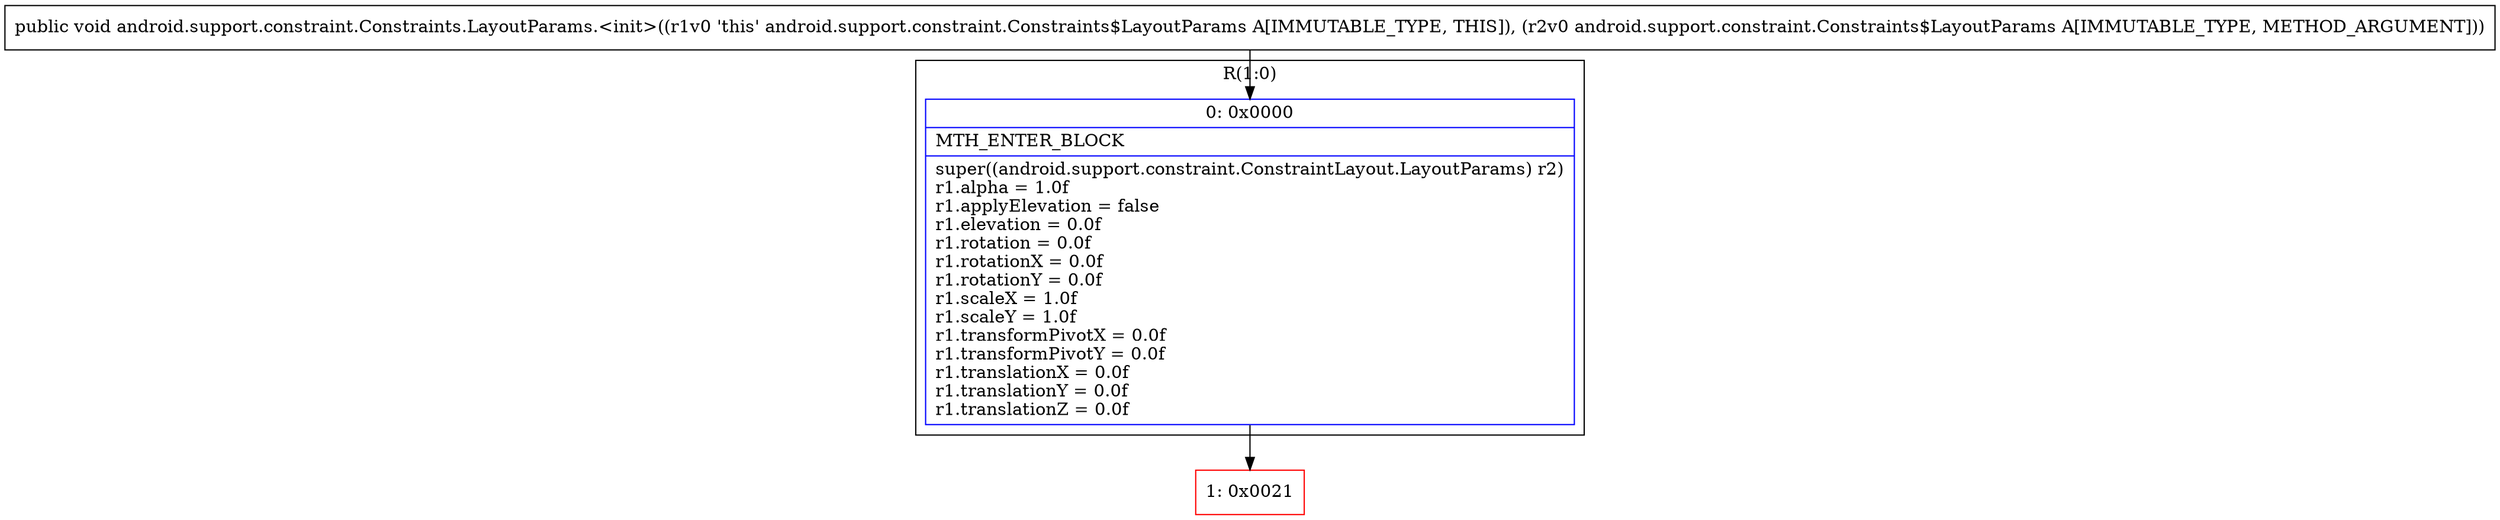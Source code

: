 digraph "CFG forandroid.support.constraint.Constraints.LayoutParams.\<init\>(Landroid\/support\/constraint\/Constraints$LayoutParams;)V" {
subgraph cluster_Region_933994624 {
label = "R(1:0)";
node [shape=record,color=blue];
Node_0 [shape=record,label="{0\:\ 0x0000|MTH_ENTER_BLOCK\l|super((android.support.constraint.ConstraintLayout.LayoutParams) r2)\lr1.alpha = 1.0f\lr1.applyElevation = false\lr1.elevation = 0.0f\lr1.rotation = 0.0f\lr1.rotationX = 0.0f\lr1.rotationY = 0.0f\lr1.scaleX = 1.0f\lr1.scaleY = 1.0f\lr1.transformPivotX = 0.0f\lr1.transformPivotY = 0.0f\lr1.translationX = 0.0f\lr1.translationY = 0.0f\lr1.translationZ = 0.0f\l}"];
}
Node_1 [shape=record,color=red,label="{1\:\ 0x0021}"];
MethodNode[shape=record,label="{public void android.support.constraint.Constraints.LayoutParams.\<init\>((r1v0 'this' android.support.constraint.Constraints$LayoutParams A[IMMUTABLE_TYPE, THIS]), (r2v0 android.support.constraint.Constraints$LayoutParams A[IMMUTABLE_TYPE, METHOD_ARGUMENT])) }"];
MethodNode -> Node_0;
Node_0 -> Node_1;
}

